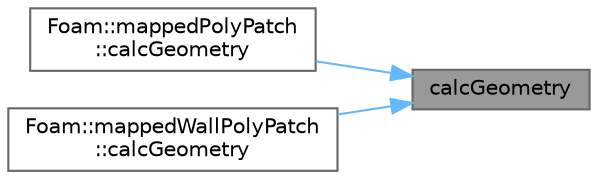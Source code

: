 digraph "calcGeometry"
{
 // LATEX_PDF_SIZE
  bgcolor="transparent";
  edge [fontname=Helvetica,fontsize=10,labelfontname=Helvetica,labelfontsize=10];
  node [fontname=Helvetica,fontsize=10,shape=box,height=0.2,width=0.4];
  rankdir="RL";
  Node1 [id="Node000001",label="calcGeometry",height=0.2,width=0.4,color="gray40", fillcolor="grey60", style="filled", fontcolor="black",tooltip=" "];
  Node1 -> Node2 [id="edge1_Node000001_Node000002",dir="back",color="steelblue1",style="solid",tooltip=" "];
  Node2 [id="Node000002",label="Foam::mappedPolyPatch\l::calcGeometry",height=0.2,width=0.4,color="grey40", fillcolor="white", style="filled",URL="$classFoam_1_1mappedPolyPatch.html#a58bb4c0382e9ee570811fb3f005a0a97",tooltip=" "];
  Node1 -> Node3 [id="edge2_Node000001_Node000003",dir="back",color="steelblue1",style="solid",tooltip=" "];
  Node3 [id="Node000003",label="Foam::mappedWallPolyPatch\l::calcGeometry",height=0.2,width=0.4,color="grey40", fillcolor="white", style="filled",URL="$classFoam_1_1mappedWallPolyPatch.html#a58bb4c0382e9ee570811fb3f005a0a97",tooltip=" "];
}
